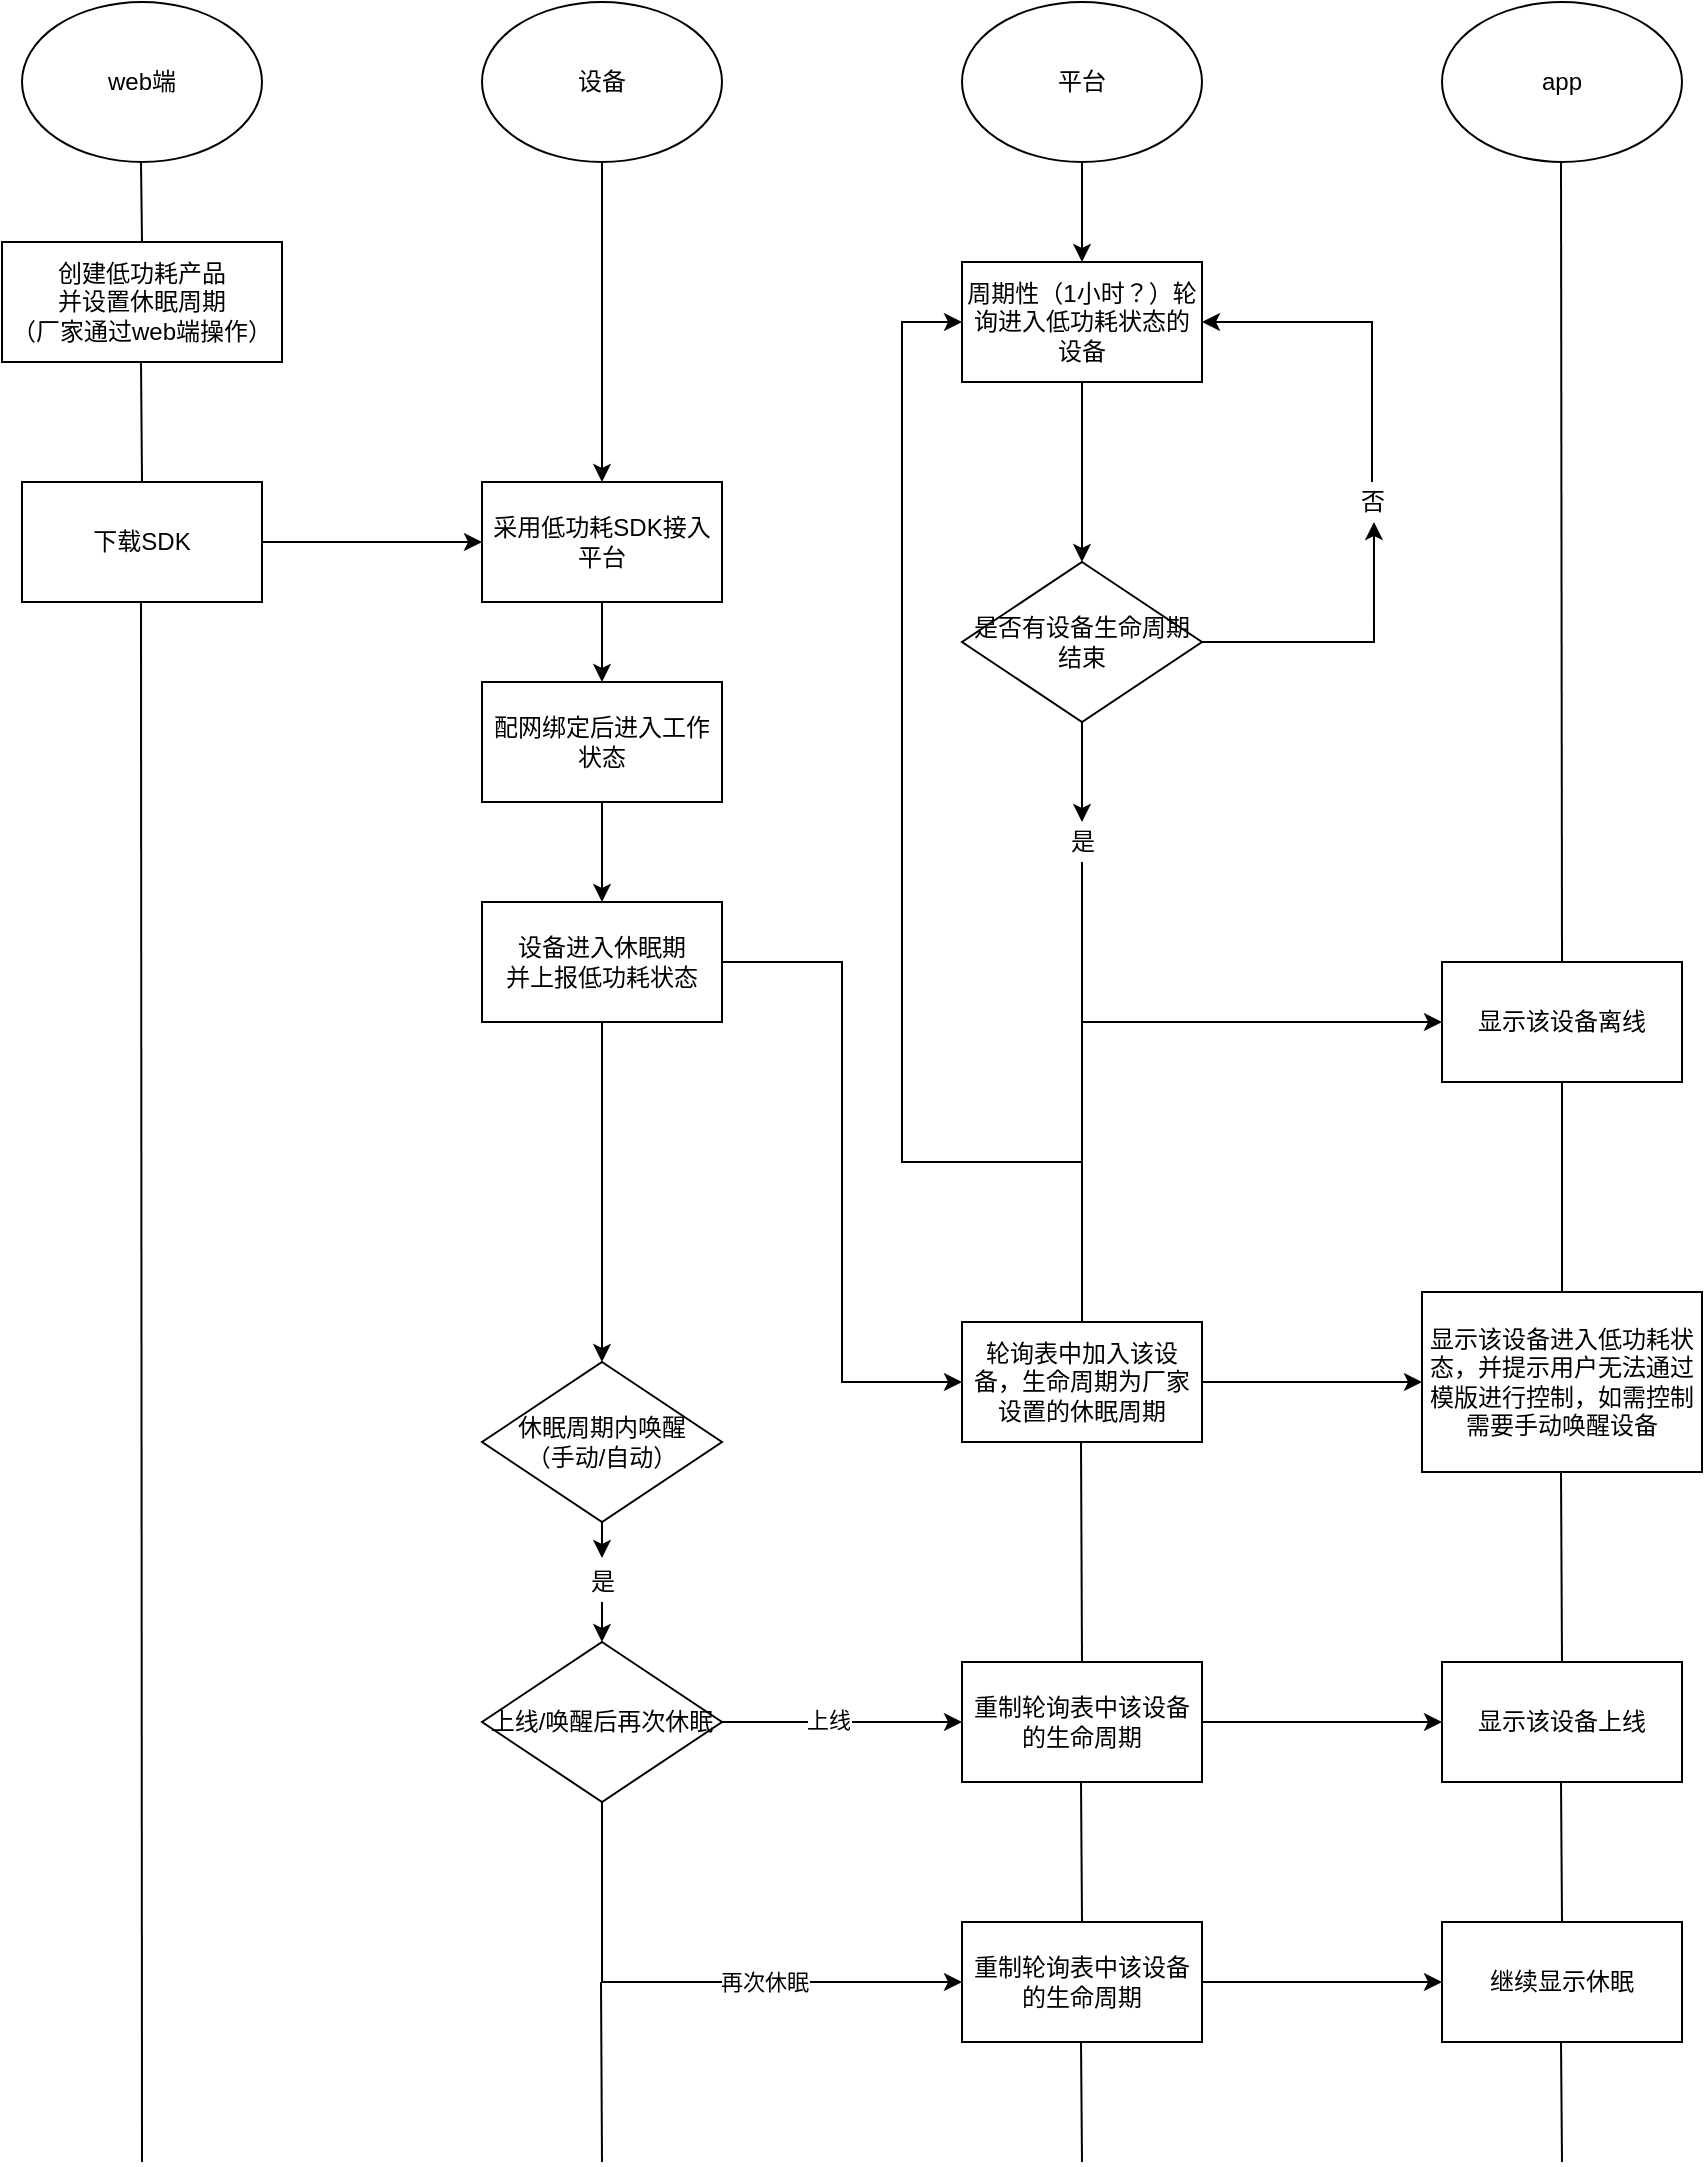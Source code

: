 <mxfile version="17.1.3" type="github" pages="4">
  <diagram id="2eJShxUdrmRkldydG_vm" name="Page-1">
    <mxGraphModel dx="1892" dy="1438" grid="1" gridSize="10" guides="1" tooltips="1" connect="1" arrows="1" fold="1" page="1" pageScale="1" pageWidth="827" pageHeight="1169" math="0" shadow="0">
      <root>
        <mxCell id="0" />
        <mxCell id="1" parent="0" />
        <mxCell id="suNLH_dV_TO3AzN7YnnX-34" style="edgeStyle=orthogonalEdgeStyle;rounded=0;orthogonalLoop=1;jettySize=auto;html=1;exitX=0.5;exitY=1;exitDx=0;exitDy=0;" parent="1" source="suNLH_dV_TO3AzN7YnnX-2" target="suNLH_dV_TO3AzN7YnnX-14" edge="1">
          <mxGeometry relative="1" as="geometry" />
        </mxCell>
        <mxCell id="suNLH_dV_TO3AzN7YnnX-2" value="平台" style="ellipse;whiteSpace=wrap;html=1;" parent="1" vertex="1">
          <mxGeometry x="830" y="50" width="120" height="80" as="geometry" />
        </mxCell>
        <mxCell id="suNLH_dV_TO3AzN7YnnX-24" style="edgeStyle=orthogonalEdgeStyle;rounded=0;orthogonalLoop=1;jettySize=auto;html=1;exitX=0.5;exitY=1;exitDx=0;exitDy=0;entryX=0.5;entryY=0;entryDx=0;entryDy=0;" parent="1" source="suNLH_dV_TO3AzN7YnnX-3" target="suNLH_dV_TO3AzN7YnnX-11" edge="1">
          <mxGeometry relative="1" as="geometry" />
        </mxCell>
        <mxCell id="suNLH_dV_TO3AzN7YnnX-3" value="设备" style="ellipse;whiteSpace=wrap;html=1;" parent="1" vertex="1">
          <mxGeometry x="590" y="50" width="120" height="80" as="geometry" />
        </mxCell>
        <mxCell id="suNLH_dV_TO3AzN7YnnX-4" value="app" style="ellipse;whiteSpace=wrap;html=1;" parent="1" vertex="1">
          <mxGeometry x="1070" y="50" width="120" height="80" as="geometry" />
        </mxCell>
        <mxCell id="suNLH_dV_TO3AzN7YnnX-7" value="创建低功耗产品&lt;br&gt;并设置休眠周期&lt;br&gt;（厂家通过web端操作）" style="rounded=0;whiteSpace=wrap;html=1;" parent="1" vertex="1">
          <mxGeometry x="350" y="170" width="140" height="60" as="geometry" />
        </mxCell>
        <mxCell id="suNLH_dV_TO3AzN7YnnX-25" style="edgeStyle=orthogonalEdgeStyle;rounded=0;orthogonalLoop=1;jettySize=auto;html=1;exitX=0.5;exitY=1;exitDx=0;exitDy=0;entryX=0.5;entryY=0;entryDx=0;entryDy=0;" parent="1" source="suNLH_dV_TO3AzN7YnnX-11" target="suNLH_dV_TO3AzN7YnnX-12" edge="1">
          <mxGeometry relative="1" as="geometry" />
        </mxCell>
        <mxCell id="suNLH_dV_TO3AzN7YnnX-11" value="采用低功耗SDK接入平台" style="rounded=0;whiteSpace=wrap;html=1;" parent="1" vertex="1">
          <mxGeometry x="590" y="290" width="120" height="60" as="geometry" />
        </mxCell>
        <mxCell id="suNLH_dV_TO3AzN7YnnX-26" style="edgeStyle=orthogonalEdgeStyle;rounded=0;orthogonalLoop=1;jettySize=auto;html=1;exitX=0.5;exitY=1;exitDx=0;exitDy=0;entryX=0.5;entryY=0;entryDx=0;entryDy=0;" parent="1" source="suNLH_dV_TO3AzN7YnnX-12" target="suNLH_dV_TO3AzN7YnnX-13" edge="1">
          <mxGeometry relative="1" as="geometry" />
        </mxCell>
        <mxCell id="suNLH_dV_TO3AzN7YnnX-12" value="配网绑定后进入工作状态" style="rounded=0;whiteSpace=wrap;html=1;" parent="1" vertex="1">
          <mxGeometry x="590" y="390" width="120" height="60" as="geometry" />
        </mxCell>
        <mxCell id="suNLH_dV_TO3AzN7YnnX-51" style="edgeStyle=orthogonalEdgeStyle;rounded=0;orthogonalLoop=1;jettySize=auto;html=1;exitX=1;exitY=0.5;exitDx=0;exitDy=0;entryX=0;entryY=0.5;entryDx=0;entryDy=0;" parent="1" source="suNLH_dV_TO3AzN7YnnX-13" target="suNLH_dV_TO3AzN7YnnX-27" edge="1">
          <mxGeometry relative="1" as="geometry" />
        </mxCell>
        <mxCell id="suNLH_dV_TO3AzN7YnnX-54" style="edgeStyle=orthogonalEdgeStyle;rounded=0;orthogonalLoop=1;jettySize=auto;html=1;exitX=0.5;exitY=1;exitDx=0;exitDy=0;entryX=0.5;entryY=0;entryDx=0;entryDy=0;" parent="1" source="suNLH_dV_TO3AzN7YnnX-13" target="suNLH_dV_TO3AzN7YnnX-16" edge="1">
          <mxGeometry relative="1" as="geometry" />
        </mxCell>
        <mxCell id="suNLH_dV_TO3AzN7YnnX-13" value="设备进入休眠期&lt;br&gt;并上报低功耗状态" style="rounded=0;whiteSpace=wrap;html=1;" parent="1" vertex="1">
          <mxGeometry x="590" y="500" width="120" height="60" as="geometry" />
        </mxCell>
        <mxCell id="suNLH_dV_TO3AzN7YnnX-47" style="edgeStyle=orthogonalEdgeStyle;rounded=0;orthogonalLoop=1;jettySize=auto;html=1;exitX=0.5;exitY=1;exitDx=0;exitDy=0;entryX=0.5;entryY=0;entryDx=0;entryDy=0;" parent="1" source="suNLH_dV_TO3AzN7YnnX-14" target="suNLH_dV_TO3AzN7YnnX-40" edge="1">
          <mxGeometry relative="1" as="geometry">
            <mxPoint x="890" y="290" as="targetPoint" />
          </mxGeometry>
        </mxCell>
        <mxCell id="suNLH_dV_TO3AzN7YnnX-14" value="周期性（1小时？）轮询进入低功耗状态的设备" style="rounded=0;whiteSpace=wrap;html=1;" parent="1" vertex="1">
          <mxGeometry x="830" y="180" width="120" height="60" as="geometry" />
        </mxCell>
        <mxCell id="suNLH_dV_TO3AzN7YnnX-97" style="edgeStyle=none;rounded=0;orthogonalLoop=1;jettySize=auto;html=1;exitX=0.5;exitY=1;exitDx=0;exitDy=0;entryX=0.5;entryY=-0.1;entryDx=0;entryDy=0;entryPerimeter=0;" parent="1" source="suNLH_dV_TO3AzN7YnnX-16" target="suNLH_dV_TO3AzN7YnnX-93" edge="1">
          <mxGeometry relative="1" as="geometry" />
        </mxCell>
        <mxCell id="suNLH_dV_TO3AzN7YnnX-16" value="休眠周期内唤醒&lt;br&gt;（手动/自动）" style="rhombus;whiteSpace=wrap;html=1;" parent="1" vertex="1">
          <mxGeometry x="590" y="730" width="120" height="80" as="geometry" />
        </mxCell>
        <mxCell id="suNLH_dV_TO3AzN7YnnX-59" style="edgeStyle=orthogonalEdgeStyle;rounded=0;orthogonalLoop=1;jettySize=auto;html=1;exitX=1;exitY=0.5;exitDx=0;exitDy=0;entryX=0;entryY=0.5;entryDx=0;entryDy=0;" parent="1" source="suNLH_dV_TO3AzN7YnnX-18" target="suNLH_dV_TO3AzN7YnnX-20" edge="1">
          <mxGeometry relative="1" as="geometry" />
        </mxCell>
        <mxCell id="suNLH_dV_TO3AzN7YnnX-18" value="重制轮询表中该设备的生命周期" style="rounded=0;whiteSpace=wrap;html=1;" parent="1" vertex="1">
          <mxGeometry x="830" y="880" width="120" height="60" as="geometry" />
        </mxCell>
        <mxCell id="suNLH_dV_TO3AzN7YnnX-19" value="显示该设备进入低功耗状态，并提示用户无法通过模版进行控制，如需控制需要手动唤醒设备" style="rounded=0;whiteSpace=wrap;html=1;" parent="1" vertex="1">
          <mxGeometry x="1060" y="695" width="140" height="90" as="geometry" />
        </mxCell>
        <mxCell id="suNLH_dV_TO3AzN7YnnX-20" value="显示该设备上线" style="rounded=0;whiteSpace=wrap;html=1;" parent="1" vertex="1">
          <mxGeometry x="1070" y="880" width="120" height="60" as="geometry" />
        </mxCell>
        <mxCell id="suNLH_dV_TO3AzN7YnnX-21" value="显示该设备离线" style="rounded=0;whiteSpace=wrap;html=1;" parent="1" vertex="1">
          <mxGeometry x="1070" y="530" width="120" height="60" as="geometry" />
        </mxCell>
        <mxCell id="suNLH_dV_TO3AzN7YnnX-53" style="edgeStyle=orthogonalEdgeStyle;rounded=0;orthogonalLoop=1;jettySize=auto;html=1;exitX=1;exitY=0.5;exitDx=0;exitDy=0;" parent="1" source="suNLH_dV_TO3AzN7YnnX-27" target="suNLH_dV_TO3AzN7YnnX-19" edge="1">
          <mxGeometry relative="1" as="geometry" />
        </mxCell>
        <mxCell id="suNLH_dV_TO3AzN7YnnX-27" value="轮询表中加入该设备，生命周期为厂家设置的休眠周期" style="rounded=0;whiteSpace=wrap;html=1;" parent="1" vertex="1">
          <mxGeometry x="830" y="710" width="120" height="60" as="geometry" />
        </mxCell>
        <mxCell id="suNLH_dV_TO3AzN7YnnX-32" value="web端" style="ellipse;whiteSpace=wrap;html=1;" parent="1" vertex="1">
          <mxGeometry x="360" y="50" width="120" height="80" as="geometry" />
        </mxCell>
        <mxCell id="suNLH_dV_TO3AzN7YnnX-84" style="edgeStyle=none;rounded=0;orthogonalLoop=1;jettySize=auto;html=1;entryX=1;entryY=0.5;entryDx=0;entryDy=0;" parent="1" source="suNLH_dV_TO3AzN7YnnX-85" target="suNLH_dV_TO3AzN7YnnX-14" edge="1">
          <mxGeometry relative="1" as="geometry">
            <mxPoint x="1035" y="290" as="sourcePoint" />
            <Array as="points">
              <mxPoint x="1035" y="210" />
            </Array>
          </mxGeometry>
        </mxCell>
        <mxCell id="suNLH_dV_TO3AzN7YnnX-102" style="edgeStyle=none;rounded=0;orthogonalLoop=1;jettySize=auto;html=1;exitX=1;exitY=0.5;exitDx=0;exitDy=0;entryX=0.533;entryY=1;entryDx=0;entryDy=0;entryPerimeter=0;" parent="1" source="suNLH_dV_TO3AzN7YnnX-40" target="suNLH_dV_TO3AzN7YnnX-85" edge="1">
          <mxGeometry relative="1" as="geometry">
            <mxPoint x="1040" y="370" as="targetPoint" />
            <Array as="points">
              <mxPoint x="1036" y="370" />
            </Array>
          </mxGeometry>
        </mxCell>
        <mxCell id="suNLH_dV_TO3AzN7YnnX-40" value="是否有设备生命周期结束" style="rhombus;whiteSpace=wrap;html=1;" parent="1" vertex="1">
          <mxGeometry x="830" y="330" width="120" height="80" as="geometry" />
        </mxCell>
        <mxCell id="suNLH_dV_TO3AzN7YnnX-50" style="edgeStyle=orthogonalEdgeStyle;rounded=0;orthogonalLoop=1;jettySize=auto;html=1;entryX=0;entryY=0.5;entryDx=0;entryDy=0;" parent="1" target="suNLH_dV_TO3AzN7YnnX-14" edge="1">
          <mxGeometry relative="1" as="geometry">
            <mxPoint x="890" y="560" as="sourcePoint" />
            <Array as="points">
              <mxPoint x="890" y="630" />
              <mxPoint x="800" y="630" />
              <mxPoint x="800" y="210" />
            </Array>
          </mxGeometry>
        </mxCell>
        <mxCell id="suNLH_dV_TO3AzN7YnnX-58" value="" style="endArrow=none;html=1;" parent="1" edge="1">
          <mxGeometry width="50" height="50" relative="1" as="geometry">
            <mxPoint x="420" y="1130" as="sourcePoint" />
            <mxPoint x="419.5" y="350" as="targetPoint" />
          </mxGeometry>
        </mxCell>
        <mxCell id="suNLH_dV_TO3AzN7YnnX-60" value="" style="endArrow=none;html=1;exitX=0.5;exitY=0;exitDx=0;exitDy=0;" parent="1" source="suNLH_dV_TO3AzN7YnnX-21" edge="1">
          <mxGeometry width="50" height="50" relative="1" as="geometry">
            <mxPoint x="1129.5" y="190" as="sourcePoint" />
            <mxPoint x="1129.5" y="130" as="targetPoint" />
          </mxGeometry>
        </mxCell>
        <mxCell id="suNLH_dV_TO3AzN7YnnX-63" value="" style="endArrow=none;html=1;exitX=0.5;exitY=0;exitDx=0;exitDy=0;" parent="1" source="suNLH_dV_TO3AzN7YnnX-7" edge="1">
          <mxGeometry width="50" height="50" relative="1" as="geometry">
            <mxPoint x="420" y="140" as="sourcePoint" />
            <mxPoint x="419.5" y="130" as="targetPoint" />
          </mxGeometry>
        </mxCell>
        <mxCell id="suNLH_dV_TO3AzN7YnnX-64" value="" style="endArrow=none;html=1;exitX=0.5;exitY=0;exitDx=0;exitDy=0;" parent="1" source="suNLH_dV_TO3AzN7YnnX-19" edge="1">
          <mxGeometry width="50" height="50" relative="1" as="geometry">
            <mxPoint x="1130" y="690" as="sourcePoint" />
            <mxPoint x="1130" y="590" as="targetPoint" />
          </mxGeometry>
        </mxCell>
        <mxCell id="suNLH_dV_TO3AzN7YnnX-65" value="" style="endArrow=none;html=1;exitX=0.5;exitY=0;exitDx=0;exitDy=0;" parent="1" source="suNLH_dV_TO3AzN7YnnX-20" edge="1">
          <mxGeometry width="50" height="50" relative="1" as="geometry">
            <mxPoint x="1129.5" y="855" as="sourcePoint" />
            <mxPoint x="1129.5" y="785" as="targetPoint" />
          </mxGeometry>
        </mxCell>
        <mxCell id="suNLH_dV_TO3AzN7YnnX-72" style="edgeStyle=none;rounded=0;orthogonalLoop=1;jettySize=auto;html=1;exitX=1;exitY=0.5;exitDx=0;exitDy=0;entryX=0;entryY=0.5;entryDx=0;entryDy=0;" parent="1" source="suNLH_dV_TO3AzN7YnnX-70" target="suNLH_dV_TO3AzN7YnnX-11" edge="1">
          <mxGeometry relative="1" as="geometry" />
        </mxCell>
        <mxCell id="suNLH_dV_TO3AzN7YnnX-70" value="下载SDK" style="rounded=0;whiteSpace=wrap;html=1;" parent="1" vertex="1">
          <mxGeometry x="360" y="290" width="120" height="60" as="geometry" />
        </mxCell>
        <mxCell id="suNLH_dV_TO3AzN7YnnX-73" value="" style="endArrow=none;html=1;exitX=0.5;exitY=0;exitDx=0;exitDy=0;" parent="1" source="suNLH_dV_TO3AzN7YnnX-70" edge="1">
          <mxGeometry width="50" height="50" relative="1" as="geometry">
            <mxPoint x="420" y="270" as="sourcePoint" />
            <mxPoint x="419.5" y="230" as="targetPoint" />
          </mxGeometry>
        </mxCell>
        <mxCell id="suNLH_dV_TO3AzN7YnnX-76" value="" style="endArrow=none;html=1;exitX=0.5;exitY=0;exitDx=0;exitDy=0;" parent="1" edge="1">
          <mxGeometry width="50" height="50" relative="1" as="geometry">
            <mxPoint x="890" y="710" as="sourcePoint" />
            <mxPoint x="890" y="610" as="targetPoint" />
          </mxGeometry>
        </mxCell>
        <mxCell id="suNLH_dV_TO3AzN7YnnX-77" value="" style="endArrow=none;html=1;exitX=0.5;exitY=0;exitDx=0;exitDy=0;" parent="1" source="suNLH_dV_TO3AzN7YnnX-18" edge="1">
          <mxGeometry width="50" height="50" relative="1" as="geometry">
            <mxPoint x="890" y="850" as="sourcePoint" />
            <mxPoint x="889.5" y="770" as="targetPoint" />
          </mxGeometry>
        </mxCell>
        <mxCell id="suNLH_dV_TO3AzN7YnnX-78" value="" style="endArrow=none;html=1;exitX=0.5;exitY=0;exitDx=0;exitDy=0;" parent="1" edge="1">
          <mxGeometry width="50" height="50" relative="1" as="geometry">
            <mxPoint x="1130" y="1130" as="sourcePoint" />
            <mxPoint x="1129.5" y="1070" as="targetPoint" />
          </mxGeometry>
        </mxCell>
        <mxCell id="suNLH_dV_TO3AzN7YnnX-79" value="" style="endArrow=none;html=1;exitX=0.5;exitY=0;exitDx=0;exitDy=0;" parent="1" source="suNLH_dV_TO3AzN7YnnX-115" edge="1">
          <mxGeometry width="50" height="50" relative="1" as="geometry">
            <mxPoint x="1130" y="1000" as="sourcePoint" />
            <mxPoint x="1129.5" y="940" as="targetPoint" />
          </mxGeometry>
        </mxCell>
        <mxCell id="suNLH_dV_TO3AzN7YnnX-103" style="edgeStyle=none;rounded=0;orthogonalLoop=1;jettySize=auto;html=1;entryX=0;entryY=0.5;entryDx=0;entryDy=0;" parent="1" source="suNLH_dV_TO3AzN7YnnX-82" target="suNLH_dV_TO3AzN7YnnX-21" edge="1">
          <mxGeometry relative="1" as="geometry">
            <Array as="points">
              <mxPoint x="890" y="560" />
            </Array>
          </mxGeometry>
        </mxCell>
        <mxCell id="suNLH_dV_TO3AzN7YnnX-82" value="是" style="text;html=1;align=center;verticalAlign=middle;resizable=0;points=[];autosize=1;" parent="1" vertex="1">
          <mxGeometry x="875" y="460" width="30" height="20" as="geometry" />
        </mxCell>
        <mxCell id="suNLH_dV_TO3AzN7YnnX-83" style="edgeStyle=orthogonalEdgeStyle;rounded=0;orthogonalLoop=1;jettySize=auto;html=1;exitX=0.5;exitY=1;exitDx=0;exitDy=0;entryX=0.5;entryY=0;entryDx=0;entryDy=0;" parent="1" source="suNLH_dV_TO3AzN7YnnX-40" target="suNLH_dV_TO3AzN7YnnX-82" edge="1">
          <mxGeometry relative="1" as="geometry">
            <mxPoint x="890" y="460" as="sourcePoint" />
            <mxPoint x="890" y="500" as="targetPoint" />
          </mxGeometry>
        </mxCell>
        <mxCell id="suNLH_dV_TO3AzN7YnnX-85" value="否" style="text;html=1;align=center;verticalAlign=middle;resizable=0;points=[];autosize=1;" parent="1" vertex="1">
          <mxGeometry x="1020" y="290" width="30" height="20" as="geometry" />
        </mxCell>
        <mxCell id="suNLH_dV_TO3AzN7YnnX-108" style="edgeStyle=none;rounded=0;orthogonalLoop=1;jettySize=auto;html=1;entryX=0.5;entryY=0;entryDx=0;entryDy=0;" parent="1" source="suNLH_dV_TO3AzN7YnnX-93" target="suNLH_dV_TO3AzN7YnnX-107" edge="1">
          <mxGeometry relative="1" as="geometry" />
        </mxCell>
        <mxCell id="suNLH_dV_TO3AzN7YnnX-93" value="是" style="text;html=1;align=center;verticalAlign=middle;resizable=0;points=[];autosize=1;" parent="1" vertex="1">
          <mxGeometry x="635" y="830" width="30" height="20" as="geometry" />
        </mxCell>
        <mxCell id="suNLH_dV_TO3AzN7YnnX-99" value="" style="endArrow=none;html=1;exitX=0.5;exitY=0;exitDx=0;exitDy=0;" parent="1" source="suNLH_dV_TO3AzN7YnnX-113" edge="1">
          <mxGeometry width="50" height="50" relative="1" as="geometry">
            <mxPoint x="890" y="1000" as="sourcePoint" />
            <mxPoint x="889.5" y="940" as="targetPoint" />
          </mxGeometry>
        </mxCell>
        <mxCell id="suNLH_dV_TO3AzN7YnnX-109" style="edgeStyle=none;rounded=0;orthogonalLoop=1;jettySize=auto;html=1;entryX=0;entryY=0.5;entryDx=0;entryDy=0;" parent="1" source="suNLH_dV_TO3AzN7YnnX-107" target="suNLH_dV_TO3AzN7YnnX-18" edge="1">
          <mxGeometry relative="1" as="geometry" />
        </mxCell>
        <mxCell id="suNLH_dV_TO3AzN7YnnX-110" value="上线" style="edgeLabel;html=1;align=center;verticalAlign=middle;resizable=0;points=[];" parent="suNLH_dV_TO3AzN7YnnX-109" vertex="1" connectable="0">
          <mxGeometry x="-0.117" y="1" relative="1" as="geometry">
            <mxPoint as="offset" />
          </mxGeometry>
        </mxCell>
        <mxCell id="suNLH_dV_TO3AzN7YnnX-114" style="edgeStyle=orthogonalEdgeStyle;rounded=0;orthogonalLoop=1;jettySize=auto;html=1;entryX=0;entryY=0.5;entryDx=0;entryDy=0;" parent="1" source="suNLH_dV_TO3AzN7YnnX-107" target="suNLH_dV_TO3AzN7YnnX-113" edge="1">
          <mxGeometry relative="1" as="geometry">
            <Array as="points">
              <mxPoint x="650" y="1040" />
            </Array>
          </mxGeometry>
        </mxCell>
        <mxCell id="suNLH_dV_TO3AzN7YnnX-121" value="再次休眠" style="edgeLabel;html=1;align=center;verticalAlign=middle;resizable=0;points=[];" parent="suNLH_dV_TO3AzN7YnnX-114" vertex="1" connectable="0">
          <mxGeometry x="0.267" y="-3" relative="1" as="geometry">
            <mxPoint y="-3" as="offset" />
          </mxGeometry>
        </mxCell>
        <mxCell id="suNLH_dV_TO3AzN7YnnX-107" value="上线/唤醒后再次休眠" style="rhombus;whiteSpace=wrap;html=1;" parent="1" vertex="1">
          <mxGeometry x="590" y="870" width="120" height="80" as="geometry" />
        </mxCell>
        <mxCell id="suNLH_dV_TO3AzN7YnnX-118" style="edgeStyle=orthogonalEdgeStyle;rounded=0;orthogonalLoop=1;jettySize=auto;html=1;entryX=0;entryY=0.5;entryDx=0;entryDy=0;" parent="1" source="suNLH_dV_TO3AzN7YnnX-113" target="suNLH_dV_TO3AzN7YnnX-115" edge="1">
          <mxGeometry relative="1" as="geometry" />
        </mxCell>
        <mxCell id="suNLH_dV_TO3AzN7YnnX-113" value="重制轮询表中该设备的生命周期" style="rounded=0;whiteSpace=wrap;html=1;" parent="1" vertex="1">
          <mxGeometry x="830" y="1010" width="120" height="60" as="geometry" />
        </mxCell>
        <mxCell id="suNLH_dV_TO3AzN7YnnX-115" value="继续显示休眠" style="rounded=0;whiteSpace=wrap;html=1;" parent="1" vertex="1">
          <mxGeometry x="1070" y="1010" width="120" height="60" as="geometry" />
        </mxCell>
        <mxCell id="suNLH_dV_TO3AzN7YnnX-116" value="" style="endArrow=none;html=1;exitX=0.5;exitY=0;exitDx=0;exitDy=0;" parent="1" edge="1">
          <mxGeometry width="50" height="50" relative="1" as="geometry">
            <mxPoint x="890" y="1130" as="sourcePoint" />
            <mxPoint x="889.5" y="1070" as="targetPoint" />
          </mxGeometry>
        </mxCell>
        <mxCell id="suNLH_dV_TO3AzN7YnnX-117" value="" style="endArrow=none;html=1;" parent="1" edge="1">
          <mxGeometry width="50" height="50" relative="1" as="geometry">
            <mxPoint x="650" y="1130" as="sourcePoint" />
            <mxPoint x="649.5" y="1040" as="targetPoint" />
          </mxGeometry>
        </mxCell>
      </root>
    </mxGraphModel>
  </diagram>
  <diagram id="iMKv8lpl05J10sZtRIFe" name="Page-2">
    <mxGraphModel dx="1892" dy="1438" grid="1" gridSize="10" guides="1" tooltips="1" connect="1" arrows="1" fold="1" page="1" pageScale="1" pageWidth="827" pageHeight="1169" math="0" shadow="0">
      <root>
        <mxCell id="YivXOaa0-ja48K_HMSWB-0" />
        <mxCell id="YivXOaa0-ja48K_HMSWB-1" parent="YivXOaa0-ja48K_HMSWB-0" />
        <mxCell id="2rv6oRF3nUGlPaaaFHCL-2" value="" style="rounded=1;whiteSpace=wrap;html=1;" parent="YivXOaa0-ja48K_HMSWB-1" vertex="1">
          <mxGeometry x="270" y="518" width="1010" height="122" as="geometry" />
        </mxCell>
        <mxCell id="2rv6oRF3nUGlPaaaFHCL-5" value="" style="rounded=1;whiteSpace=wrap;html=1;" parent="YivXOaa0-ja48K_HMSWB-1" vertex="1">
          <mxGeometry x="270" y="370" width="1010" height="120" as="geometry" />
        </mxCell>
        <mxCell id="2rv6oRF3nUGlPaaaFHCL-6" value="" style="rounded=1;whiteSpace=wrap;html=1;" parent="YivXOaa0-ja48K_HMSWB-1" vertex="1">
          <mxGeometry x="270" y="940" width="1010" height="160" as="geometry" />
        </mxCell>
        <mxCell id="2rv6oRF3nUGlPaaaFHCL-8" value="" style="rounded=1;whiteSpace=wrap;html=1;align=center;" parent="YivXOaa0-ja48K_HMSWB-1" vertex="1">
          <mxGeometry x="270" y="670" width="1010" height="152" as="geometry" />
        </mxCell>
        <mxCell id="2rv6oRF3nUGlPaaaFHCL-9" value="APP" style="rounded=1;whiteSpace=wrap;html=1;fillColor=#d5e8d4;strokeColor=#82b366;fontSize=16;" parent="YivXOaa0-ja48K_HMSWB-1" vertex="1">
          <mxGeometry x="587" y="400" width="120" height="60" as="geometry" />
        </mxCell>
        <mxCell id="2rv6oRF3nUGlPaaaFHCL-15" value="APP-API" style="rounded=1;whiteSpace=wrap;html=1;fillColor=#d5e8d4;strokeColor=#82b366;fontSize=16;" parent="YivXOaa0-ja48K_HMSWB-1" vertex="1">
          <mxGeometry x="800" y="555" width="120" height="60" as="geometry" />
        </mxCell>
        <mxCell id="2rv6oRF3nUGlPaaaFHCL-18" value="SAAS-API" style="rounded=1;whiteSpace=wrap;html=1;fillColor=#d5e8d4;strokeColor=#82b366;fontSize=16;" parent="YivXOaa0-ja48K_HMSWB-1" vertex="1">
          <mxGeometry x="960" y="555" width="120" height="60" as="geometry" />
        </mxCell>
        <mxCell id="2rv6oRF3nUGlPaaaFHCL-23" value="数据处理" style="rounded=1;whiteSpace=wrap;html=1;fillColor=#ffe6cc;strokeColor=#d79b00;fontSize=16;" parent="YivXOaa0-ja48K_HMSWB-1" vertex="1">
          <mxGeometry x="570" y="722" width="120" height="60" as="geometry" />
        </mxCell>
        <mxCell id="2rv6oRF3nUGlPaaaFHCL-24" value="规则引擎服务" style="rounded=1;whiteSpace=wrap;html=1;fillColor=#ffe6cc;strokeColor=#d79b00;fontSize=16;" parent="YivXOaa0-ja48K_HMSWB-1" vertex="1">
          <mxGeometry x="848" y="722" width="120" height="60" as="geometry" />
        </mxCell>
        <mxCell id="2rv6oRF3nUGlPaaaFHCL-26" value="设备配网服务" style="rounded=1;whiteSpace=wrap;html=1;fillColor=#ffe6cc;strokeColor=#d79b00;fontSize=16;" parent="YivXOaa0-ja48K_HMSWB-1" vertex="1">
          <mxGeometry x="293.5" y="722" width="120" height="60" as="geometry" />
        </mxCell>
        <mxCell id="2rv6oRF3nUGlPaaaFHCL-28" value="中间件层" style="text;html=1;strokeColor=none;fillColor=none;align=center;verticalAlign=middle;whiteSpace=wrap;rounded=0;" parent="YivXOaa0-ja48K_HMSWB-1" vertex="1">
          <mxGeometry x="667" y="685" width="200" height="20" as="geometry" />
        </mxCell>
        <mxCell id="2rv6oRF3nUGlPaaaFHCL-29" value="应用" style="text;html=1;strokeColor=none;fillColor=none;align=center;verticalAlign=middle;whiteSpace=wrap;rounded=0;" parent="YivXOaa0-ja48K_HMSWB-1" vertex="1">
          <mxGeometry x="750" y="380" width="40" height="20" as="geometry" />
        </mxCell>
        <mxCell id="2rv6oRF3nUGlPaaaFHCL-30" value="业务层" style="text;html=1;strokeColor=none;fillColor=none;align=center;verticalAlign=middle;whiteSpace=wrap;rounded=0;" parent="YivXOaa0-ja48K_HMSWB-1" vertex="1">
          <mxGeometry x="724.5" y="528" width="85" height="20" as="geometry" />
        </mxCell>
        <mxCell id="2rv6oRF3nUGlPaaaFHCL-38" value="命令下发服务" style="rounded=1;whiteSpace=wrap;html=1;fillColor=#ffe6cc;strokeColor=#d79b00;fontSize=16;" parent="YivXOaa0-ja48K_HMSWB-1" vertex="1">
          <mxGeometry x="430" y="722" width="120" height="60" as="geometry" />
        </mxCell>
        <mxCell id="2rv6oRF3nUGlPaaaFHCL-39" value="场景服务" style="rounded=1;whiteSpace=wrap;html=1;fillColor=#ffe6cc;strokeColor=#d79b00;fontSize=16;" parent="YivXOaa0-ja48K_HMSWB-1" vertex="1">
          <mxGeometry x="707" y="722" width="120" height="60" as="geometry" />
        </mxCell>
        <mxCell id="2rv6oRF3nUGlPaaaFHCL-50" value="消息分发服务" style="rounded=1;whiteSpace=wrap;html=1;fillColor=#ffe6cc;strokeColor=#d79b00;fontSize=16;" parent="YivXOaa0-ja48K_HMSWB-1" vertex="1">
          <mxGeometry x="1130" y="722" width="120" height="60" as="geometry" />
        </mxCell>
        <mxCell id="2rv6oRF3nUGlPaaaFHCL-54" value="消息推送服务" style="rounded=1;whiteSpace=wrap;html=1;fillColor=#ffe6cc;strokeColor=#d79b00;fontSize=16;" parent="YivXOaa0-ja48K_HMSWB-1" vertex="1">
          <mxGeometry x="990" y="722" width="120" height="60" as="geometry" />
        </mxCell>
        <mxCell id="2rv6oRF3nUGlPaaaFHCL-57" style="edgeStyle=orthogonalEdgeStyle;rounded=0;orthogonalLoop=1;jettySize=auto;html=1;exitX=0.5;exitY=1;exitDx=0;exitDy=0;" parent="YivXOaa0-ja48K_HMSWB-1" source="2rv6oRF3nUGlPaaaFHCL-6" target="2rv6oRF3nUGlPaaaFHCL-6" edge="1">
          <mxGeometry relative="1" as="geometry" />
        </mxCell>
        <mxCell id="2rv6oRF3nUGlPaaaFHCL-66" value="NB接入机" style="rounded=1;whiteSpace=wrap;html=1;fillColor=#dae8fc;strokeColor=#6c8ebf;fontSize=16;" parent="YivXOaa0-ja48K_HMSWB-1" vertex="1">
          <mxGeometry x="312" y="1004.62" width="190" height="60" as="geometry" />
        </mxCell>
        <mxCell id="2rv6oRF3nUGlPaaaFHCL-67" value="MQTT接入机" style="rounded=1;whiteSpace=wrap;html=1;fillColor=#dae8fc;strokeColor=#6c8ebf;fontSize=16;" parent="YivXOaa0-ja48K_HMSWB-1" vertex="1">
          <mxGeometry x="553" y="1004.62" width="187" height="60" as="geometry" />
        </mxCell>
        <mxCell id="2rv6oRF3nUGlPaaaFHCL-71" value="控制台" style="rounded=1;whiteSpace=wrap;html=1;fillColor=#d5e8d4;strokeColor=#82b366;fontSize=16;" parent="YivXOaa0-ja48K_HMSWB-1" vertex="1">
          <mxGeometry x="840" y="400" width="120" height="60" as="geometry" />
        </mxCell>
        <mxCell id="2rv6oRF3nUGlPaaaFHCL-76" value="接入层" style="text;html=1;strokeColor=none;fillColor=none;align=center;verticalAlign=middle;whiteSpace=wrap;rounded=0;" parent="YivXOaa0-ja48K_HMSWB-1" vertex="1">
          <mxGeometry x="667" y="963.62" width="200" height="20" as="geometry" />
        </mxCell>
        <mxCell id="2rv6oRF3nUGlPaaaFHCL-81" value="" style="rounded=1;whiteSpace=wrap;html=1;" parent="YivXOaa0-ja48K_HMSWB-1" vertex="1">
          <mxGeometry x="270" y="1140" width="1010" height="180" as="geometry" />
        </mxCell>
        <mxCell id="2rv6oRF3nUGlPaaaFHCL-83" style="edgeStyle=orthogonalEdgeStyle;rounded=0;orthogonalLoop=1;jettySize=auto;html=1;exitX=0.5;exitY=1;exitDx=0;exitDy=0;" parent="YivXOaa0-ja48K_HMSWB-1" source="2rv6oRF3nUGlPaaaFHCL-81" target="2rv6oRF3nUGlPaaaFHCL-81" edge="1">
          <mxGeometry relative="1" as="geometry" />
        </mxCell>
        <mxCell id="2rv6oRF3nUGlPaaaFHCL-90" value="2G/4G设备" style="rounded=1;whiteSpace=wrap;html=1;fillColor=#dae8fc;strokeColor=#6c8ebf;fontSize=16;" parent="YivXOaa0-ja48K_HMSWB-1" vertex="1">
          <mxGeometry x="400" y="1204.62" width="120" height="60" as="geometry" />
        </mxCell>
        <mxCell id="2rv6oRF3nUGlPaaaFHCL-96" value="设备集" style="text;html=1;strokeColor=none;fillColor=none;align=center;verticalAlign=middle;whiteSpace=wrap;rounded=0;" parent="YivXOaa0-ja48K_HMSWB-1" vertex="1">
          <mxGeometry x="668.5" y="1163.62" width="200" height="20" as="geometry" />
        </mxCell>
        <mxCell id="2rv6oRF3nUGlPaaaFHCL-97" value="NB设备" style="rounded=1;whiteSpace=wrap;html=1;fillColor=#dae8fc;strokeColor=#6c8ebf;fontSize=16;" parent="YivXOaa0-ja48K_HMSWB-1" vertex="1">
          <mxGeometry x="604.5" y="1204.62" width="120" height="60" as="geometry" />
        </mxCell>
        <mxCell id="2rv6oRF3nUGlPaaaFHCL-98" value="Wi-Fi设备" style="rounded=1;whiteSpace=wrap;html=1;fillColor=#dae8fc;strokeColor=#6c8ebf;fontSize=16;" parent="YivXOaa0-ja48K_HMSWB-1" vertex="1">
          <mxGeometry x="809.5" y="1204.62" width="120" height="60" as="geometry" />
        </mxCell>
        <mxCell id="2rv6oRF3nUGlPaaaFHCL-99" value="BLE设备" style="rounded=1;whiteSpace=wrap;html=1;fillColor=#dae8fc;strokeColor=#6c8ebf;fontSize=16;" parent="YivXOaa0-ja48K_HMSWB-1" vertex="1">
          <mxGeometry x="1010" y="1204.62" width="120" height="60" as="geometry" />
        </mxCell>
        <mxCell id="2rv6oRF3nUGlPaaaFHCL-100" value="绑定服务" style="rounded=1;whiteSpace=wrap;html=1;fillColor=#dae8fc;strokeColor=#6c8ebf;fontSize=16;" parent="YivXOaa0-ja48K_HMSWB-1" vertex="1">
          <mxGeometry x="1040" y="1004.62" width="190" height="60" as="geometry" />
        </mxCell>
        <mxCell id="2rv6oRF3nUGlPaaaFHCL-101" value="鉴权服务" style="rounded=1;whiteSpace=wrap;html=1;fillColor=#dae8fc;strokeColor=#6c8ebf;fontSize=16;" parent="YivXOaa0-ja48K_HMSWB-1" vertex="1">
          <mxGeometry x="800" y="1004.62" width="183" height="60" as="geometry" />
        </mxCell>
        <mxCell id="2rv6oRF3nUGlPaaaFHCL-104" value="消息队列" style="rounded=1;whiteSpace=wrap;html=1;fillColor=#dae8fc;strokeColor=#6c8ebf;fontSize=16;" parent="YivXOaa0-ja48K_HMSWB-1" vertex="1">
          <mxGeometry x="270" y="850" width="1010" height="60" as="geometry" />
        </mxCell>
        <mxCell id="2rv6oRF3nUGlPaaaFHCL-106" value="物模型定义" style="rounded=1;whiteSpace=wrap;html=1;fillColor=#d5e8d4;strokeColor=#82b366;fontSize=16;" parent="YivXOaa0-ja48K_HMSWB-1" vertex="1">
          <mxGeometry x="470" y="555" width="120" height="60" as="geometry" />
        </mxCell>
        <mxCell id="2rv6oRF3nUGlPaaaFHCL-107" value="模板编排" style="rounded=1;whiteSpace=wrap;html=1;fillColor=#d5e8d4;strokeColor=#82b366;fontSize=16;" parent="YivXOaa0-ja48K_HMSWB-1" vertex="1">
          <mxGeometry x="620" y="555" width="120" height="60" as="geometry" />
        </mxCell>
        <mxCell id="2rv6oRF3nUGlPaaaFHCL-109" value="消息推送" style="rounded=1;whiteSpace=wrap;html=1;fillColor=#d5e8d4;strokeColor=#82b366;fontSize=16;" parent="YivXOaa0-ja48K_HMSWB-1" vertex="1">
          <mxGeometry x="1110" y="555" width="120" height="60" as="geometry" />
        </mxCell>
        <mxCell id="2rv6oRF3nUGlPaaaFHCL-110" value="产品定义" style="rounded=1;whiteSpace=wrap;html=1;fillColor=#d5e8d4;strokeColor=#82b366;fontSize=16;" parent="YivXOaa0-ja48K_HMSWB-1" vertex="1">
          <mxGeometry x="310" y="555" width="120" height="60" as="geometry" />
        </mxCell>
      </root>
    </mxGraphModel>
  </diagram>
  <diagram id="WbLuHiYH4BFoCJaJnj0I" name="Page-3">
    <mxGraphModel dx="946" dy="719" grid="1" gridSize="10" guides="1" tooltips="1" connect="1" arrows="1" fold="1" page="1" pageScale="1" pageWidth="827" pageHeight="1169" math="0" shadow="0">
      <root>
        <mxCell id="u5aGYQvhXvQYE3Xddak6-0" />
        <mxCell id="u5aGYQvhXvQYE3Xddak6-1" parent="u5aGYQvhXvQYE3Xddak6-0" />
        <mxCell id="u5aGYQvhXvQYE3Xddak6-2" value="CATL IoT Platform" style="rounded=0;whiteSpace=wrap;html=1;" parent="u5aGYQvhXvQYE3Xddak6-1" vertex="1">
          <mxGeometry x="160" y="250" width="120" height="60" as="geometry" />
        </mxCell>
        <mxCell id="u5aGYQvhXvQYE3Xddak6-4" style="edgeStyle=orthogonalEdgeStyle;rounded=0;orthogonalLoop=1;jettySize=auto;html=1;exitX=0;exitY=0.5;exitDx=0;exitDy=0;entryX=1;entryY=0.5;entryDx=0;entryDy=0;" parent="u5aGYQvhXvQYE3Xddak6-1" source="u5aGYQvhXvQYE3Xddak6-3" target="u5aGYQvhXvQYE3Xddak6-2" edge="1">
          <mxGeometry relative="1" as="geometry" />
        </mxCell>
        <mxCell id="u5aGYQvhXvQYE3Xddak6-3" value="BMA" style="rounded=0;whiteSpace=wrap;html=1;" parent="u5aGYQvhXvQYE3Xddak6-1" vertex="1">
          <mxGeometry x="400" y="250" width="120" height="60" as="geometry" />
        </mxCell>
        <mxCell id="u5aGYQvhXvQYE3Xddak6-5" value="API" style="text;html=1;strokeColor=none;fillColor=none;align=center;verticalAlign=middle;whiteSpace=wrap;rounded=0;" parent="u5aGYQvhXvQYE3Xddak6-1" vertex="1">
          <mxGeometry x="310" y="250" width="60" height="30" as="geometry" />
        </mxCell>
        <mxCell id="u5aGYQvhXvQYE3Xddak6-10" style="edgeStyle=orthogonalEdgeStyle;rounded=0;orthogonalLoop=1;jettySize=auto;html=1;exitX=1;exitY=0.5;exitDx=0;exitDy=0;entryX=0;entryY=0.5;entryDx=0;entryDy=0;" parent="u5aGYQvhXvQYE3Xddak6-1" source="u5aGYQvhXvQYE3Xddak6-6" target="u5aGYQvhXvQYE3Xddak6-8" edge="1">
          <mxGeometry relative="1" as="geometry" />
        </mxCell>
        <mxCell id="u5aGYQvhXvQYE3Xddak6-6" value="CATL IoT Platform" style="rounded=0;whiteSpace=wrap;html=1;" parent="u5aGYQvhXvQYE3Xddak6-1" vertex="1">
          <mxGeometry x="160" y="430" width="120" height="60" as="geometry" />
        </mxCell>
        <mxCell id="u5aGYQvhXvQYE3Xddak6-8" value="BMA" style="rounded=0;whiteSpace=wrap;html=1;" parent="u5aGYQvhXvQYE3Xddak6-1" vertex="1">
          <mxGeometry x="400" y="430" width="120" height="60" as="geometry" />
        </mxCell>
        <mxCell id="u5aGYQvhXvQYE3Xddak6-9" value="API" style="text;html=1;strokeColor=none;fillColor=none;align=center;verticalAlign=middle;whiteSpace=wrap;rounded=0;" parent="u5aGYQvhXvQYE3Xddak6-1" vertex="1">
          <mxGeometry x="310" y="430" width="60" height="30" as="geometry" />
        </mxCell>
        <mxCell id="u5aGYQvhXvQYE3Xddak6-12" value="CATL IoT Platform" style="rounded=0;whiteSpace=wrap;html=1;" parent="u5aGYQvhXvQYE3Xddak6-1" vertex="1">
          <mxGeometry x="160" y="620" width="120" height="60" as="geometry" />
        </mxCell>
        <mxCell id="u5aGYQvhXvQYE3Xddak6-13" value="BMA" style="rounded=0;whiteSpace=wrap;html=1;" parent="u5aGYQvhXvQYE3Xddak6-1" vertex="1">
          <mxGeometry x="620" y="620" width="120" height="60" as="geometry" />
        </mxCell>
        <mxCell id="u5aGYQvhXvQYE3Xddak6-15" value="MQ" style="rounded=0;whiteSpace=wrap;html=1;" parent="u5aGYQvhXvQYE3Xddak6-1" vertex="1">
          <mxGeometry x="390" y="620" width="120" height="60" as="geometry" />
        </mxCell>
        <mxCell id="u5aGYQvhXvQYE3Xddak6-17" value="produce" style="text;html=1;strokeColor=none;fillColor=none;align=center;verticalAlign=middle;whiteSpace=wrap;rounded=0;" parent="u5aGYQvhXvQYE3Xddak6-1" vertex="1">
          <mxGeometry x="310" y="620" width="60" height="30" as="geometry" />
        </mxCell>
        <mxCell id="u5aGYQvhXvQYE3Xddak6-18" value="" style="endArrow=classic;startArrow=classic;html=1;rounded=0;exitX=1;exitY=0.5;exitDx=0;exitDy=0;" parent="u5aGYQvhXvQYE3Xddak6-1" source="u5aGYQvhXvQYE3Xddak6-12" edge="1">
          <mxGeometry width="50" height="50" relative="1" as="geometry">
            <mxPoint x="340" y="700" as="sourcePoint" />
            <mxPoint x="390" y="650" as="targetPoint" />
          </mxGeometry>
        </mxCell>
        <mxCell id="u5aGYQvhXvQYE3Xddak6-19" value="consume" style="text;html=1;strokeColor=none;fillColor=none;align=center;verticalAlign=middle;whiteSpace=wrap;rounded=0;" parent="u5aGYQvhXvQYE3Xddak6-1" vertex="1">
          <mxGeometry x="540" y="620" width="60" height="30" as="geometry" />
        </mxCell>
        <mxCell id="u5aGYQvhXvQYE3Xddak6-20" value="" style="endArrow=classic;startArrow=classic;html=1;rounded=0;exitX=1;exitY=0.5;exitDx=0;exitDy=0;" parent="u5aGYQvhXvQYE3Xddak6-1" edge="1">
          <mxGeometry width="50" height="50" relative="1" as="geometry">
            <mxPoint x="510" y="650" as="sourcePoint" />
            <mxPoint x="620" y="650" as="targetPoint" />
          </mxGeometry>
        </mxCell>
      </root>
    </mxGraphModel>
  </diagram>
  <diagram id="tsSbbpFSr3AKm-oDeONe" name="Page-4">
    <mxGraphModel dx="946" dy="719" grid="1" gridSize="10" guides="1" tooltips="1" connect="1" arrows="1" fold="1" page="1" pageScale="1" pageWidth="827" pageHeight="1169" math="0" shadow="0">
      <root>
        <mxCell id="8EqJhPzDyq1rcsQuEhzx-0" />
        <mxCell id="8EqJhPzDyq1rcsQuEhzx-1" parent="8EqJhPzDyq1rcsQuEhzx-0" />
        <mxCell id="8EqJhPzDyq1rcsQuEhzx-2" value="" style="rounded=0;whiteSpace=wrap;html=1;fillColor=#d5e8d4;strokeColor=#82b366;" vertex="1" parent="8EqJhPzDyq1rcsQuEhzx-1">
          <mxGeometry x="170" y="660" width="440" height="150" as="geometry" />
        </mxCell>
        <mxCell id="8EqJhPzDyq1rcsQuEhzx-3" value="设备层" style="text;html=1;strokeColor=none;fillColor=none;align=center;verticalAlign=middle;whiteSpace=wrap;rounded=0;" vertex="1" parent="8EqJhPzDyq1rcsQuEhzx-1">
          <mxGeometry x="360" y="670" width="60" height="30" as="geometry" />
        </mxCell>
        <mxCell id="8EqJhPzDyq1rcsQuEhzx-4" value="NB设备" style="rounded=0;whiteSpace=wrap;html=1;" vertex="1" parent="8EqJhPzDyq1rcsQuEhzx-1">
          <mxGeometry x="210" y="720" width="50" height="60" as="geometry" />
        </mxCell>
        <mxCell id="8EqJhPzDyq1rcsQuEhzx-5" value="Wi-Fi设备" style="rounded=0;whiteSpace=wrap;html=1;" vertex="1" parent="8EqJhPzDyq1rcsQuEhzx-1">
          <mxGeometry x="310" y="720" width="50" height="60" as="geometry" />
        </mxCell>
        <mxCell id="8EqJhPzDyq1rcsQuEhzx-6" value="2G设备" style="rounded=0;whiteSpace=wrap;html=1;" vertex="1" parent="8EqJhPzDyq1rcsQuEhzx-1">
          <mxGeometry x="410" y="720" width="50" height="60" as="geometry" />
        </mxCell>
        <mxCell id="8EqJhPzDyq1rcsQuEhzx-7" value="……" style="rounded=0;whiteSpace=wrap;html=1;" vertex="1" parent="8EqJhPzDyq1rcsQuEhzx-1">
          <mxGeometry x="510" y="720" width="50" height="60" as="geometry" />
        </mxCell>
        <mxCell id="8EqJhPzDyq1rcsQuEhzx-8" value="" style="rounded=0;whiteSpace=wrap;html=1;fillColor=#dae8fc;strokeColor=#6c8ebf;" vertex="1" parent="8EqJhPzDyq1rcsQuEhzx-1">
          <mxGeometry x="170" y="475" width="440" height="150" as="geometry" />
        </mxCell>
        <mxCell id="8EqJhPzDyq1rcsQuEhzx-11" value="中间件层" style="text;html=1;strokeColor=none;fillColor=none;align=center;verticalAlign=middle;whiteSpace=wrap;rounded=0;" vertex="1" parent="8EqJhPzDyq1rcsQuEhzx-1">
          <mxGeometry x="360" y="485" width="60" height="30" as="geometry" />
        </mxCell>
        <mxCell id="8EqJhPzDyq1rcsQuEhzx-13" value="设备接入模块" style="rounded=0;whiteSpace=wrap;html=1;" vertex="1" parent="8EqJhPzDyq1rcsQuEhzx-1">
          <mxGeometry x="190" y="525" width="50" height="60" as="geometry" />
        </mxCell>
        <mxCell id="8EqJhPzDyq1rcsQuEhzx-14" value="数据处理模块" style="rounded=0;whiteSpace=wrap;html=1;" vertex="1" parent="8EqJhPzDyq1rcsQuEhzx-1">
          <mxGeometry x="354" y="525" width="50" height="60" as="geometry" />
        </mxCell>
        <mxCell id="8EqJhPzDyq1rcsQuEhzx-15" value="场景模块" style="rounded=0;whiteSpace=wrap;html=1;" vertex="1" parent="8EqJhPzDyq1rcsQuEhzx-1">
          <mxGeometry x="440" y="525" width="50" height="60" as="geometry" />
        </mxCell>
        <mxCell id="8EqJhPzDyq1rcsQuEhzx-16" value="无模型模块" style="rounded=0;whiteSpace=wrap;html=1;" vertex="1" parent="8EqJhPzDyq1rcsQuEhzx-1">
          <mxGeometry x="270" y="525" width="50" height="60" as="geometry" />
        </mxCell>
        <mxCell id="8EqJhPzDyq1rcsQuEhzx-17" value="……" style="rounded=0;whiteSpace=wrap;html=1;" vertex="1" parent="8EqJhPzDyq1rcsQuEhzx-1">
          <mxGeometry x="530" y="525" width="50" height="60" as="geometry" />
        </mxCell>
        <mxCell id="8EqJhPzDyq1rcsQuEhzx-18" value="" style="rounded=0;whiteSpace=wrap;html=1;fillColor=#ffe6cc;strokeColor=#d79b00;" vertex="1" parent="8EqJhPzDyq1rcsQuEhzx-1">
          <mxGeometry x="170" y="320" width="440" height="120" as="geometry" />
        </mxCell>
        <mxCell id="8EqJhPzDyq1rcsQuEhzx-19" value="业务层" style="text;html=1;strokeColor=none;fillColor=none;align=center;verticalAlign=middle;whiteSpace=wrap;rounded=0;" vertex="1" parent="8EqJhPzDyq1rcsQuEhzx-1">
          <mxGeometry x="360" y="330" width="60" height="30" as="geometry" />
        </mxCell>
        <mxCell id="8EqJhPzDyq1rcsQuEhzx-20" value="APP 接口" style="rounded=0;whiteSpace=wrap;html=1;" vertex="1" parent="8EqJhPzDyq1rcsQuEhzx-1">
          <mxGeometry x="210" y="360" width="50" height="60" as="geometry" />
        </mxCell>
        <mxCell id="8EqJhPzDyq1rcsQuEhzx-22" value="后台接口" style="rounded=0;whiteSpace=wrap;html=1;" vertex="1" parent="8EqJhPzDyq1rcsQuEhzx-1">
          <mxGeometry x="310" y="360" width="50" height="60" as="geometry" />
        </mxCell>
        <mxCell id="8EqJhPzDyq1rcsQuEhzx-23" value="推送接口" style="rounded=0;whiteSpace=wrap;html=1;" vertex="1" parent="8EqJhPzDyq1rcsQuEhzx-1">
          <mxGeometry x="410" y="360" width="50" height="60" as="geometry" />
        </mxCell>
        <mxCell id="8EqJhPzDyq1rcsQuEhzx-24" value="……" style="rounded=0;whiteSpace=wrap;html=1;" vertex="1" parent="8EqJhPzDyq1rcsQuEhzx-1">
          <mxGeometry x="510" y="360" width="50" height="60" as="geometry" />
        </mxCell>
        <mxCell id="8EqJhPzDyq1rcsQuEhzx-25" value="" style="rounded=0;whiteSpace=wrap;html=1;fillColor=#f8cecc;strokeColor=#b85450;" vertex="1" parent="8EqJhPzDyq1rcsQuEhzx-1">
          <mxGeometry x="170" y="170" width="440" height="116" as="geometry" />
        </mxCell>
        <mxCell id="8EqJhPzDyq1rcsQuEhzx-26" value="展示层" style="text;html=1;strokeColor=none;fillColor=none;align=center;verticalAlign=middle;whiteSpace=wrap;rounded=0;" vertex="1" parent="8EqJhPzDyq1rcsQuEhzx-1">
          <mxGeometry x="360" y="180" width="60" height="30" as="geometry" />
        </mxCell>
        <mxCell id="8EqJhPzDyq1rcsQuEhzx-27" value="移动办公-和物APP模块" style="rounded=0;whiteSpace=wrap;html=1;" vertex="1" parent="8EqJhPzDyq1rcsQuEhzx-1">
          <mxGeometry x="270" y="210" width="90" height="60" as="geometry" />
        </mxCell>
        <mxCell id="8EqJhPzDyq1rcsQuEhzx-29" value="设备厂商&lt;br&gt;管理后台" style="rounded=0;whiteSpace=wrap;html=1;" vertex="1" parent="8EqJhPzDyq1rcsQuEhzx-1">
          <mxGeometry x="420" y="210" width="90" height="60" as="geometry" />
        </mxCell>
      </root>
    </mxGraphModel>
  </diagram>
</mxfile>
